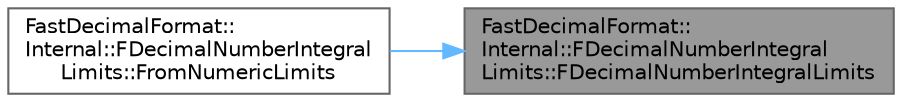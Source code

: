 digraph "FastDecimalFormat::Internal::FDecimalNumberIntegralLimits::FDecimalNumberIntegralLimits"
{
 // INTERACTIVE_SVG=YES
 // LATEX_PDF_SIZE
  bgcolor="transparent";
  edge [fontname=Helvetica,fontsize=10,labelfontname=Helvetica,labelfontsize=10];
  node [fontname=Helvetica,fontsize=10,shape=box,height=0.2,width=0.4];
  rankdir="RL";
  Node1 [id="Node000001",label="FastDecimalFormat::\lInternal::FDecimalNumberIntegral\lLimits::FDecimalNumberIntegralLimits",height=0.2,width=0.4,color="gray40", fillcolor="grey60", style="filled", fontcolor="black",tooltip=" "];
  Node1 -> Node2 [id="edge1_Node000001_Node000002",dir="back",color="steelblue1",style="solid",tooltip=" "];
  Node2 [id="Node000002",label="FastDecimalFormat::\lInternal::FDecimalNumberIntegral\lLimits::FromNumericLimits",height=0.2,width=0.4,color="grey40", fillcolor="white", style="filled",URL="$de/d8f/structFastDecimalFormat_1_1Internal_1_1FDecimalNumberIntegralLimits.html#a026d3455c9d4a2e5a676ded6661dfe87",tooltip=" "];
}
